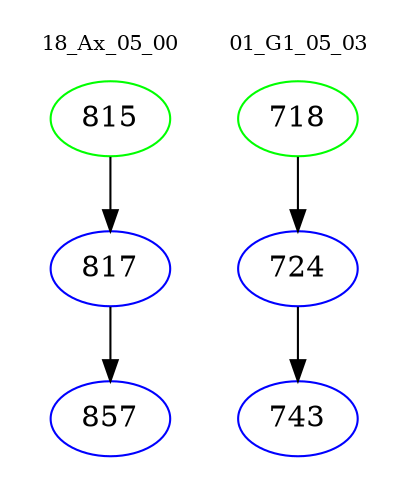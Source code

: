digraph{
subgraph cluster_0 {
color = white
label = "18_Ax_05_00";
fontsize=10;
T0_815 [label="815", color="green"]
T0_815 -> T0_817 [color="black"]
T0_817 [label="817", color="blue"]
T0_817 -> T0_857 [color="black"]
T0_857 [label="857", color="blue"]
}
subgraph cluster_1 {
color = white
label = "01_G1_05_03";
fontsize=10;
T1_718 [label="718", color="green"]
T1_718 -> T1_724 [color="black"]
T1_724 [label="724", color="blue"]
T1_724 -> T1_743 [color="black"]
T1_743 [label="743", color="blue"]
}
}
